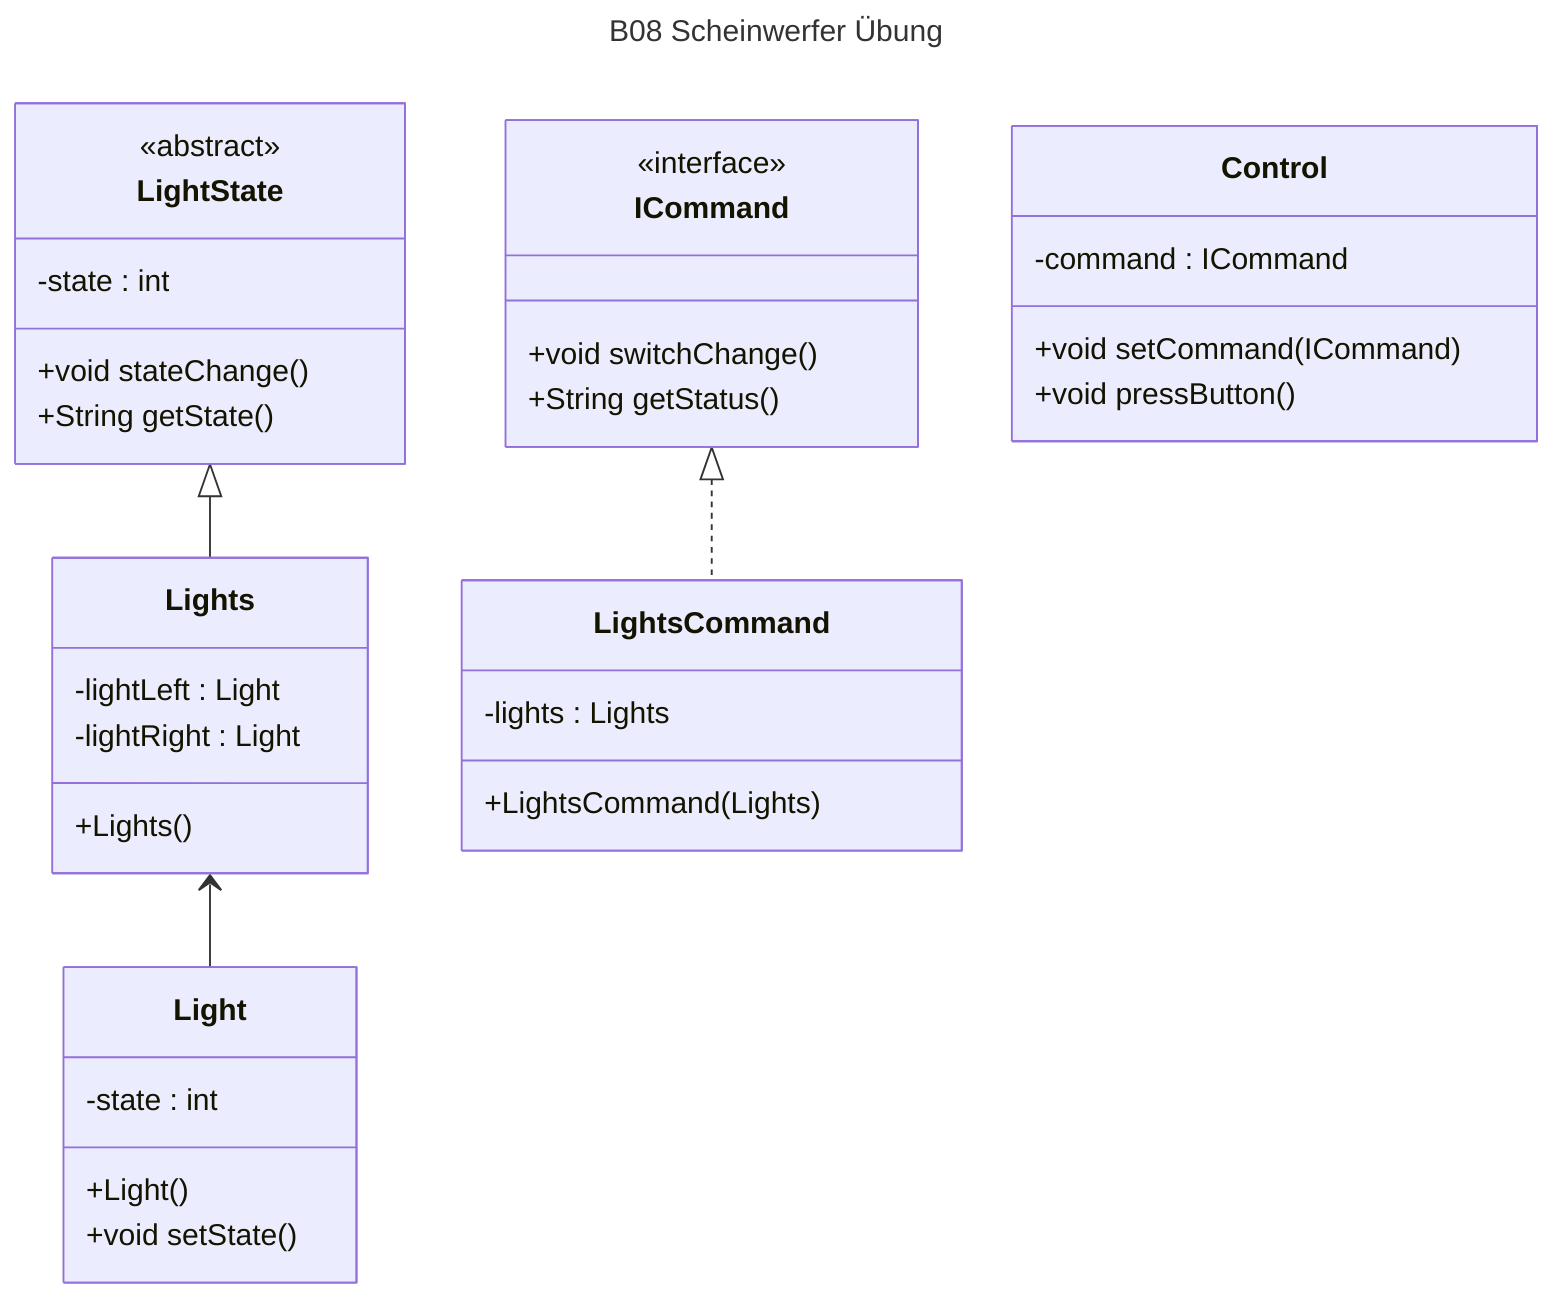 ---
title: B08 Scheinwerfer Übung

---
classDiagram
LightState <|-- Lights
Lights <-- Light
ICommand <|.. LightsCommand


	class Light {
		-state : int
		+Light()
		+void setState()
	}

	class Lights {
		-lightLeft : Light
		-lightRight : Light
		+Lights()
	}

	class LightState {
		<<abstract>>
		-state : int
		+void stateChange()
		+String getState()
	}

	class ICommand {
		<<interface>>
		+void switchChange()
		+String getStatus()
	}

	class LightsCommand {
		-lights : Lights
		+LightsCommand(Lights)
	}

	class Control {
		-command : ICommand
		+void setCommand(ICommand)
		+void pressButton()
	}
